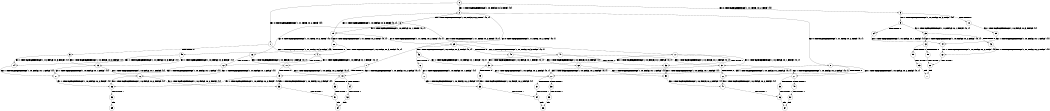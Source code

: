 digraph BCG {
size = "7, 10.5";
center = TRUE;
node [shape = circle];
0 [peripheries = 2];
0 -> 1 [label = "EX !0 !ATOMIC_EXCH_BRANCH (1, +1, TRUE, +0, 2, TRUE) !{0}"];
0 -> 2 [label = "EX !1 !ATOMIC_EXCH_BRANCH (1, +0, FALSE, +0, 3, TRUE) !{0}"];
0 -> 3 [label = "EX !0 !ATOMIC_EXCH_BRANCH (1, +1, TRUE, +0, 2, TRUE) !{0}"];
1 -> 4 [label = "EX !1 !ATOMIC_EXCH_BRANCH (1, +0, FALSE, +0, 3, FALSE) !{0}"];
1 -> 5 [label = "TERMINATE !0"];
2 -> 6 [label = "EX !1 !ATOMIC_EXCH_BRANCH (1, +0, FALSE, +0, 2, TRUE) !{0, 1}"];
2 -> 7 [label = "EX !0 !ATOMIC_EXCH_BRANCH (1, +1, TRUE, +0, 2, TRUE) !{0, 1}"];
2 -> 8 [label = "EX !0 !ATOMIC_EXCH_BRANCH (1, +1, TRUE, +0, 2, TRUE) !{0, 1}"];
3 -> 9 [label = "EX !1 !ATOMIC_EXCH_BRANCH (1, +0, FALSE, +0, 3, FALSE) !{0}"];
3 -> 10 [label = "TERMINATE !0"];
4 -> 11 [label = "EX !1 !ATOMIC_EXCH_BRANCH (1, +0, FALSE, +0, 1, FALSE) !{0, 1}"];
4 -> 12 [label = "TERMINATE !0"];
5 -> 13 [label = "EX !1 !ATOMIC_EXCH_BRANCH (1, +0, FALSE, +0, 3, FALSE) !{1}"];
5 -> 14 [label = "EX !1 !ATOMIC_EXCH_BRANCH (1, +0, FALSE, +0, 3, FALSE) !{1}"];
6 -> 15 [label = "EX !1 !ATOMIC_EXCH_BRANCH (1, +0, FALSE, +0, 1, TRUE) !{0, 1}"];
6 -> 16 [label = "EX !0 !ATOMIC_EXCH_BRANCH (1, +1, TRUE, +0, 2, TRUE) !{0, 1}"];
6 -> 17 [label = "EX !0 !ATOMIC_EXCH_BRANCH (1, +1, TRUE, +0, 2, TRUE) !{0, 1}"];
7 -> 18 [label = "EX !1 !ATOMIC_EXCH_BRANCH (1, +0, FALSE, +0, 2, FALSE) !{0, 1}"];
7 -> 19 [label = "TERMINATE !0"];
8 -> 20 [label = "EX !1 !ATOMIC_EXCH_BRANCH (1, +0, FALSE, +0, 2, FALSE) !{0, 1}"];
8 -> 21 [label = "EX !1 !ATOMIC_EXCH_BRANCH (1, +0, FALSE, +0, 2, FALSE) !{0, 1}"];
8 -> 22 [label = "TERMINATE !0"];
9 -> 23 [label = "EX !1 !ATOMIC_EXCH_BRANCH (1, +0, FALSE, +0, 1, FALSE) !{0, 1}"];
9 -> 24 [label = "TERMINATE !0"];
10 -> 25 [label = "EX !1 !ATOMIC_EXCH_BRANCH (1, +0, FALSE, +0, 3, FALSE) !{1}"];
11 -> 18 [label = "EX !1 !ATOMIC_EXCH_BRANCH (1, +0, FALSE, +0, 2, FALSE) !{0, 1}"];
11 -> 19 [label = "TERMINATE !0"];
12 -> 26 [label = "EX !1 !ATOMIC_EXCH_BRANCH (1, +0, FALSE, +0, 1, FALSE) !{1}"];
12 -> 27 [label = "EX !1 !ATOMIC_EXCH_BRANCH (1, +0, FALSE, +0, 1, FALSE) !{1}"];
13 -> 26 [label = "EX !1 !ATOMIC_EXCH_BRANCH (1, +0, FALSE, +0, 1, FALSE) !{1}"];
13 -> 27 [label = "EX !1 !ATOMIC_EXCH_BRANCH (1, +0, FALSE, +0, 1, FALSE) !{1}"];
14 -> 27 [label = "EX !1 !ATOMIC_EXCH_BRANCH (1, +0, FALSE, +0, 1, FALSE) !{1}"];
15 -> 2 [label = "EX !1 !ATOMIC_EXCH_BRANCH (1, +0, FALSE, +0, 3, TRUE) !{0, 1}"];
15 -> 28 [label = "EX !0 !ATOMIC_EXCH_BRANCH (1, +1, TRUE, +0, 2, TRUE) !{0, 1}"];
15 -> 29 [label = "EX !0 !ATOMIC_EXCH_BRANCH (1, +1, TRUE, +0, 2, TRUE) !{0, 1}"];
16 -> 11 [label = "EX !1 !ATOMIC_EXCH_BRANCH (1, +0, FALSE, +0, 1, FALSE) !{0, 1}"];
16 -> 12 [label = "TERMINATE !0"];
17 -> 30 [label = "EX !1 !ATOMIC_EXCH_BRANCH (1, +0, FALSE, +0, 1, FALSE) !{0, 1}"];
17 -> 31 [label = "EX !1 !ATOMIC_EXCH_BRANCH (1, +0, FALSE, +0, 1, FALSE) !{0, 1}"];
17 -> 32 [label = "TERMINATE !0"];
18 -> 33 [label = "TERMINATE !0"];
18 -> 34 [label = "TERMINATE !1"];
19 -> 35 [label = "EX !1 !ATOMIC_EXCH_BRANCH (1, +0, FALSE, +0, 2, FALSE) !{1}"];
19 -> 36 [label = "EX !1 !ATOMIC_EXCH_BRANCH (1, +0, FALSE, +0, 2, FALSE) !{1}"];
20 -> 37 [label = "TERMINATE !0"];
20 -> 38 [label = "TERMINATE !1"];
21 -> 39 [label = "TERMINATE !0"];
21 -> 40 [label = "TERMINATE !1"];
22 -> 41 [label = "EX !1 !ATOMIC_EXCH_BRANCH (1, +0, FALSE, +0, 2, FALSE) !{1}"];
23 -> 42 [label = "EX !1 !ATOMIC_EXCH_BRANCH (1, +0, FALSE, +0, 2, FALSE) !{0, 1}"];
23 -> 43 [label = "TERMINATE !0"];
24 -> 44 [label = "EX !1 !ATOMIC_EXCH_BRANCH (1, +0, FALSE, +0, 1, FALSE) !{1}"];
25 -> 44 [label = "EX !1 !ATOMIC_EXCH_BRANCH (1, +0, FALSE, +0, 1, FALSE) !{1}"];
26 -> 35 [label = "EX !1 !ATOMIC_EXCH_BRANCH (1, +0, FALSE, +0, 2, FALSE) !{1}"];
26 -> 36 [label = "EX !1 !ATOMIC_EXCH_BRANCH (1, +0, FALSE, +0, 2, FALSE) !{1}"];
27 -> 36 [label = "EX !1 !ATOMIC_EXCH_BRANCH (1, +0, FALSE, +0, 2, FALSE) !{1}"];
28 -> 4 [label = "EX !1 !ATOMIC_EXCH_BRANCH (1, +0, FALSE, +0, 3, FALSE) !{0, 1}"];
28 -> 45 [label = "TERMINATE !0"];
29 -> 46 [label = "EX !1 !ATOMIC_EXCH_BRANCH (1, +0, FALSE, +0, 3, FALSE) !{0, 1}"];
29 -> 47 [label = "EX !1 !ATOMIC_EXCH_BRANCH (1, +0, FALSE, +0, 3, FALSE) !{0, 1}"];
29 -> 48 [label = "TERMINATE !0"];
30 -> 20 [label = "EX !1 !ATOMIC_EXCH_BRANCH (1, +0, FALSE, +0, 2, FALSE) !{0, 1}"];
30 -> 49 [label = "TERMINATE !0"];
31 -> 20 [label = "EX !1 !ATOMIC_EXCH_BRANCH (1, +0, FALSE, +0, 2, FALSE) !{0, 1}"];
31 -> 21 [label = "EX !1 !ATOMIC_EXCH_BRANCH (1, +0, FALSE, +0, 2, FALSE) !{0, 1}"];
31 -> 22 [label = "TERMINATE !0"];
32 -> 50 [label = "EX !1 !ATOMIC_EXCH_BRANCH (1, +0, FALSE, +0, 1, FALSE) !{1}"];
33 -> 51 [label = "TERMINATE !1"];
34 -> 52 [label = "TERMINATE !0"];
35 -> 51 [label = "TERMINATE !1"];
36 -> 53 [label = "TERMINATE !1"];
37 -> 54 [label = "TERMINATE !1"];
38 -> 55 [label = "TERMINATE !0"];
39 -> 56 [label = "TERMINATE !1"];
40 -> 57 [label = "TERMINATE !0"];
41 -> 56 [label = "TERMINATE !1"];
42 -> 58 [label = "TERMINATE !0"];
42 -> 59 [label = "TERMINATE !1"];
43 -> 60 [label = "EX !1 !ATOMIC_EXCH_BRANCH (1, +0, FALSE, +0, 2, FALSE) !{1}"];
44 -> 60 [label = "EX !1 !ATOMIC_EXCH_BRANCH (1, +0, FALSE, +0, 2, FALSE) !{1}"];
45 -> 13 [label = "EX !1 !ATOMIC_EXCH_BRANCH (1, +0, FALSE, +0, 3, FALSE) !{1}"];
45 -> 14 [label = "EX !1 !ATOMIC_EXCH_BRANCH (1, +0, FALSE, +0, 3, FALSE) !{1}"];
46 -> 30 [label = "EX !1 !ATOMIC_EXCH_BRANCH (1, +0, FALSE, +0, 1, FALSE) !{0, 1}"];
46 -> 61 [label = "TERMINATE !0"];
47 -> 30 [label = "EX !1 !ATOMIC_EXCH_BRANCH (1, +0, FALSE, +0, 1, FALSE) !{0, 1}"];
47 -> 31 [label = "EX !1 !ATOMIC_EXCH_BRANCH (1, +0, FALSE, +0, 1, FALSE) !{0, 1}"];
47 -> 32 [label = "TERMINATE !0"];
48 -> 62 [label = "EX !1 !ATOMIC_EXCH_BRANCH (1, +0, FALSE, +0, 3, FALSE) !{1}"];
49 -> 63 [label = "EX !1 !ATOMIC_EXCH_BRANCH (1, +0, FALSE, +0, 2, FALSE) !{1}"];
50 -> 41 [label = "EX !1 !ATOMIC_EXCH_BRANCH (1, +0, FALSE, +0, 2, FALSE) !{1}"];
51 -> 64 [label = "exit"];
52 -> 64 [label = "exit"];
53 -> 65 [label = "exit"];
54 -> 66 [label = "exit"];
55 -> 66 [label = "exit"];
56 -> 67 [label = "exit"];
57 -> 67 [label = "exit"];
58 -> 68 [label = "TERMINATE !1"];
59 -> 69 [label = "TERMINATE !0"];
60 -> 68 [label = "TERMINATE !1"];
61 -> 70 [label = "EX !1 !ATOMIC_EXCH_BRANCH (1, +0, FALSE, +0, 1, FALSE) !{1}"];
62 -> 50 [label = "EX !1 !ATOMIC_EXCH_BRANCH (1, +0, FALSE, +0, 1, FALSE) !{1}"];
63 -> 54 [label = "TERMINATE !1"];
68 -> 71 [label = "exit"];
69 -> 71 [label = "exit"];
70 -> 63 [label = "EX !1 !ATOMIC_EXCH_BRANCH (1, +0, FALSE, +0, 2, FALSE) !{1}"];
}
